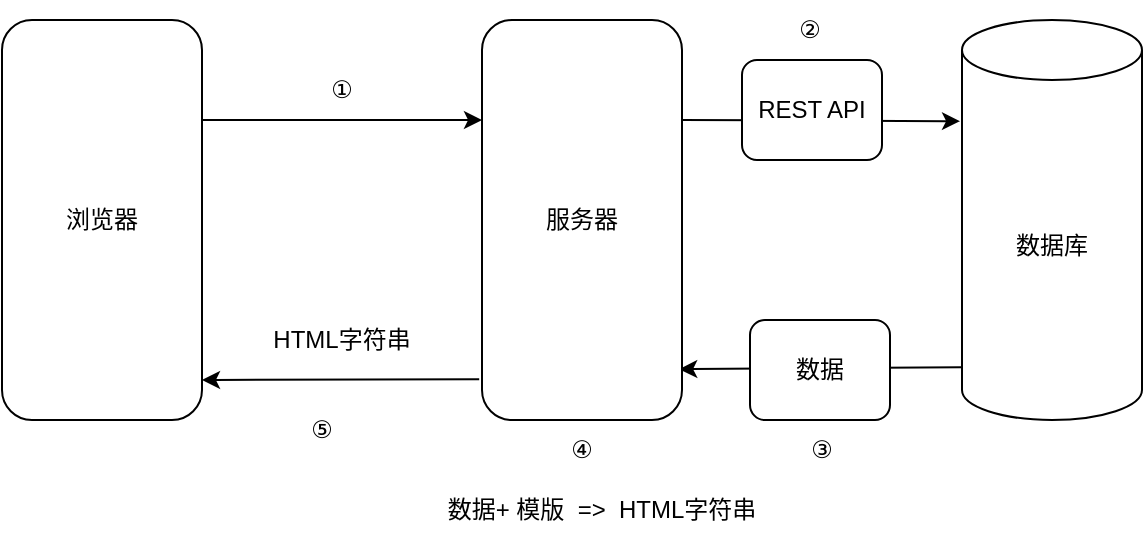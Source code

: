 <mxfile>
    <diagram id="8xHs6muODsyBUpP_AuED" name="第 1 页">
        <mxGraphModel dx="788" dy="489" grid="1" gridSize="10" guides="1" tooltips="1" connect="1" arrows="1" fold="1" page="1" pageScale="1" pageWidth="827" pageHeight="1169" math="0" shadow="0">
            <root>
                <mxCell id="0"/>
                <mxCell id="1" parent="0"/>
                <mxCell id="2" value="浏览器" style="rounded=1;whiteSpace=wrap;html=1;" vertex="1" parent="1">
                    <mxGeometry x="40" y="80" width="100" height="200" as="geometry"/>
                </mxCell>
                <mxCell id="13" style="edgeStyle=none;html=1;entryX=0.986;entryY=0.873;entryDx=0;entryDy=0;entryPerimeter=0;exitX=-0.005;exitY=0.868;exitDx=0;exitDy=0;exitPerimeter=0;" edge="1" parent="1" source="4" target="3">
                    <mxGeometry relative="1" as="geometry">
                        <mxPoint x="380" y="265" as="sourcePoint"/>
                    </mxGeometry>
                </mxCell>
                <mxCell id="3" value="服务器" style="rounded=1;whiteSpace=wrap;html=1;" vertex="1" parent="1">
                    <mxGeometry x="280" y="80" width="100" height="200" as="geometry"/>
                </mxCell>
                <mxCell id="4" value="数据库" style="shape=cylinder3;whiteSpace=wrap;html=1;boundedLbl=1;backgroundOutline=1;size=15;" vertex="1" parent="1">
                    <mxGeometry x="520" y="80" width="90" height="200" as="geometry"/>
                </mxCell>
                <mxCell id="5" value="" style="endArrow=classic;html=1;exitX=1;exitY=0.25;exitDx=0;exitDy=0;entryX=0;entryY=0.25;entryDx=0;entryDy=0;" edge="1" parent="1" source="2" target="3">
                    <mxGeometry width="50" height="50" relative="1" as="geometry">
                        <mxPoint x="390" y="280" as="sourcePoint"/>
                        <mxPoint x="440" y="230" as="targetPoint"/>
                    </mxGeometry>
                </mxCell>
                <mxCell id="6" value="①" style="text;html=1;strokeColor=none;fillColor=none;align=center;verticalAlign=middle;whiteSpace=wrap;rounded=0;" vertex="1" parent="1">
                    <mxGeometry x="180" y="100" width="60" height="30" as="geometry"/>
                </mxCell>
                <mxCell id="7" value="" style="endArrow=classic;html=1;entryX=-0.011;entryY=0.253;entryDx=0;entryDy=0;entryPerimeter=0;" edge="1" parent="1" target="4">
                    <mxGeometry width="50" height="50" relative="1" as="geometry">
                        <mxPoint x="380" y="130" as="sourcePoint"/>
                        <mxPoint x="430" y="80" as="targetPoint"/>
                    </mxGeometry>
                </mxCell>
                <mxCell id="8" value="②" style="text;html=1;strokeColor=none;fillColor=none;align=center;verticalAlign=middle;whiteSpace=wrap;rounded=0;" vertex="1" parent="1">
                    <mxGeometry x="414" y="70" width="60" height="30" as="geometry"/>
                </mxCell>
                <mxCell id="9" value="REST API" style="rounded=1;whiteSpace=wrap;html=1;" vertex="1" parent="1">
                    <mxGeometry x="410" y="100" width="70" height="50" as="geometry"/>
                </mxCell>
                <mxCell id="10" value="③" style="text;html=1;strokeColor=none;fillColor=none;align=center;verticalAlign=middle;whiteSpace=wrap;rounded=0;" vertex="1" parent="1">
                    <mxGeometry x="420" y="280" width="60" height="30" as="geometry"/>
                </mxCell>
                <mxCell id="11" value="数据" style="rounded=1;whiteSpace=wrap;html=1;" vertex="1" parent="1">
                    <mxGeometry x="414" y="230" width="70" height="50" as="geometry"/>
                </mxCell>
                <mxCell id="14" value="④" style="text;html=1;strokeColor=none;fillColor=none;align=center;verticalAlign=middle;whiteSpace=wrap;rounded=0;" vertex="1" parent="1">
                    <mxGeometry x="300" y="280" width="60" height="30" as="geometry"/>
                </mxCell>
                <mxCell id="15" value="" style="endArrow=classic;html=1;exitX=-0.014;exitY=0.898;exitDx=0;exitDy=0;exitPerimeter=0;" edge="1" parent="1" source="3">
                    <mxGeometry width="50" height="50" relative="1" as="geometry">
                        <mxPoint x="90" y="310" as="sourcePoint"/>
                        <mxPoint x="140" y="260" as="targetPoint"/>
                    </mxGeometry>
                </mxCell>
                <mxCell id="16" value="⑤" style="text;html=1;strokeColor=none;fillColor=none;align=center;verticalAlign=middle;whiteSpace=wrap;rounded=0;" vertex="1" parent="1">
                    <mxGeometry x="170" y="270" width="60" height="30" as="geometry"/>
                </mxCell>
                <mxCell id="17" value="数据+ 模版&amp;nbsp; =&amp;gt;&amp;nbsp; HTML字符串" style="text;html=1;strokeColor=none;fillColor=none;align=center;verticalAlign=middle;whiteSpace=wrap;rounded=0;" vertex="1" parent="1">
                    <mxGeometry x="260" y="310" width="160" height="30" as="geometry"/>
                </mxCell>
                <mxCell id="18" value="HTML字符串" style="text;html=1;strokeColor=none;fillColor=none;align=center;verticalAlign=middle;whiteSpace=wrap;rounded=0;" vertex="1" parent="1">
                    <mxGeometry x="170" y="230" width="80" height="20" as="geometry"/>
                </mxCell>
            </root>
        </mxGraphModel>
    </diagram>
</mxfile>